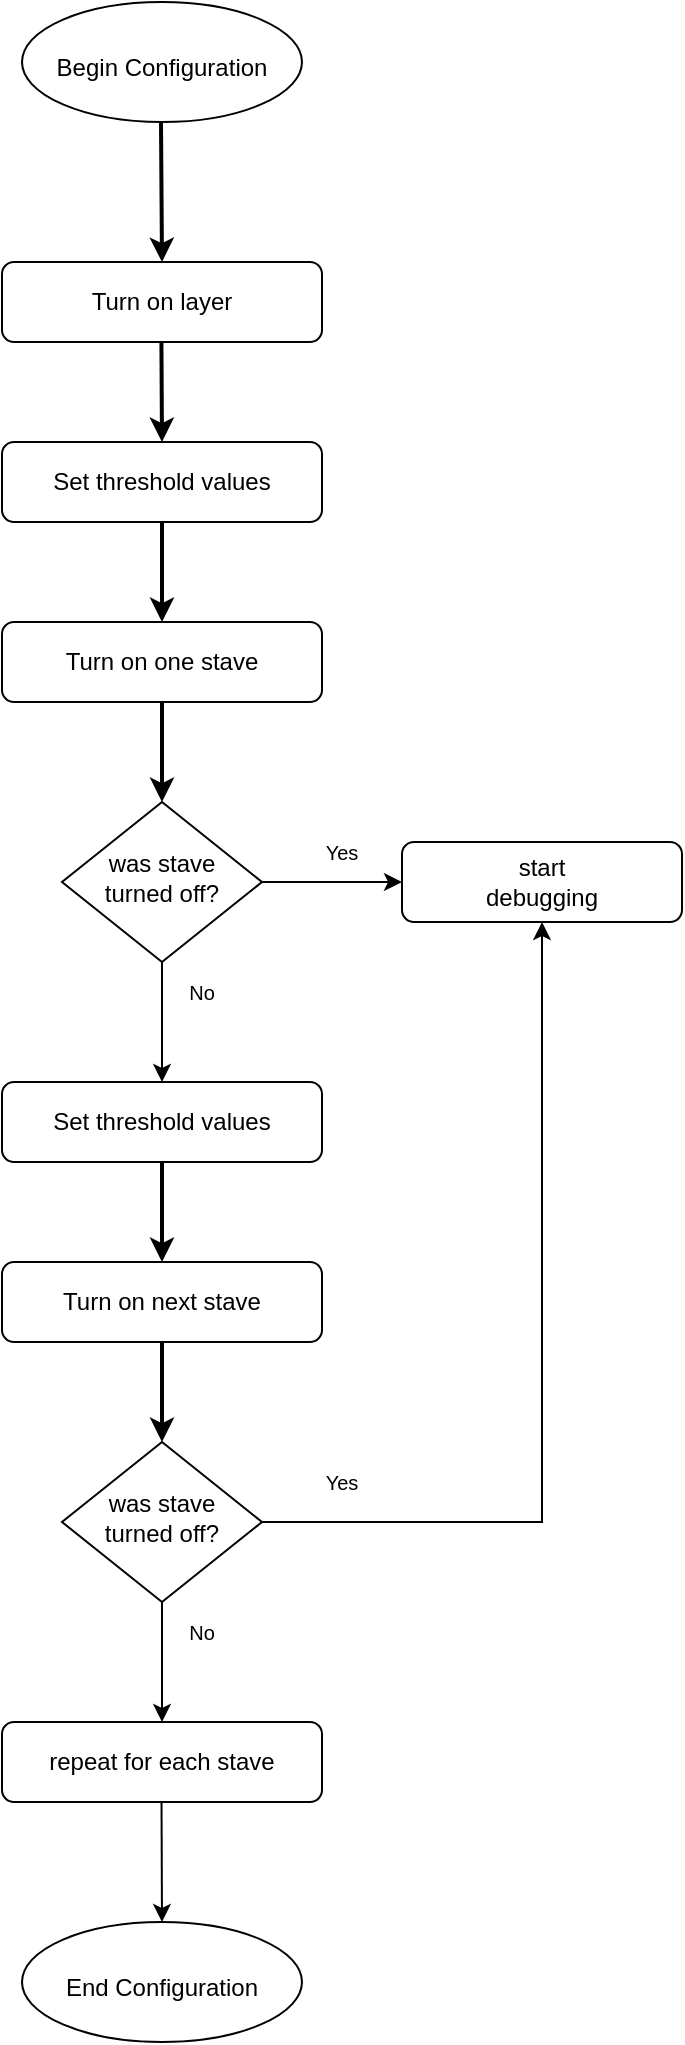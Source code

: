 <mxfile version="16.5.1" type="device"><diagram id="C5RBs43oDa-KdzZeNtuy" name="Page-1"><mxGraphModel dx="677" dy="412" grid="1" gridSize="10" guides="1" tooltips="1" connect="1" arrows="1" fold="1" page="1" pageScale="1" pageWidth="827" pageHeight="1169" math="0" shadow="0"><root><mxCell id="WIyWlLk6GJQsqaUBKTNV-0"/><mxCell id="WIyWlLk6GJQsqaUBKTNV-1" parent="WIyWlLk6GJQsqaUBKTNV-0"/><mxCell id="WIyWlLk6GJQsqaUBKTNV-3" value="Turn on layer" style="rounded=1;whiteSpace=wrap;html=1;fontSize=12;glass=0;strokeWidth=1;shadow=0;" parent="WIyWlLk6GJQsqaUBKTNV-1" vertex="1"><mxGeometry x="170" y="190" width="160" height="40" as="geometry"/></mxCell><mxCell id="eCPxf5-_bDja653G5Xdx-0" value="" style="ellipse;whiteSpace=wrap;html=1;fontSize=22;fillColor=default;" vertex="1" parent="WIyWlLk6GJQsqaUBKTNV-1"><mxGeometry x="180" y="60" width="140" height="60" as="geometry"/></mxCell><mxCell id="eCPxf5-_bDja653G5Xdx-1" value="&lt;font style=&quot;font-size: 12px&quot;&gt;Begin Configuration&lt;/font&gt;" style="text;html=1;strokeColor=none;fillColor=none;align=center;verticalAlign=middle;whiteSpace=wrap;rounded=0;fontSize=22;" vertex="1" parent="WIyWlLk6GJQsqaUBKTNV-1"><mxGeometry x="195" y="75" width="110" height="30" as="geometry"/></mxCell><mxCell id="eCPxf5-_bDja653G5Xdx-2" value="" style="endArrow=classic;html=1;rounded=0;fontSize=12;endSize=6;sourcePerimeterSpacing=0;strokeColor=default;strokeWidth=2;entryX=0.5;entryY=0;entryDx=0;entryDy=0;" edge="1" parent="WIyWlLk6GJQsqaUBKTNV-1" target="WIyWlLk6GJQsqaUBKTNV-3"><mxGeometry width="50" height="50" relative="1" as="geometry"><mxPoint x="249.5" y="120" as="sourcePoint"/><mxPoint x="249.5" y="180" as="targetPoint"/></mxGeometry></mxCell><mxCell id="eCPxf5-_bDja653G5Xdx-3" value="Set threshold values" style="rounded=1;whiteSpace=wrap;html=1;fontSize=12;glass=0;strokeWidth=1;shadow=0;" vertex="1" parent="WIyWlLk6GJQsqaUBKTNV-1"><mxGeometry x="170" y="280" width="160" height="40" as="geometry"/></mxCell><mxCell id="eCPxf5-_bDja653G5Xdx-4" value="" style="endArrow=classic;html=1;rounded=0;fontSize=12;endSize=6;sourcePerimeterSpacing=0;strokeColor=default;strokeWidth=2;" edge="1" parent="WIyWlLk6GJQsqaUBKTNV-1"><mxGeometry width="50" height="50" relative="1" as="geometry"><mxPoint x="250" y="320" as="sourcePoint"/><mxPoint x="250" y="370" as="targetPoint"/></mxGeometry></mxCell><mxCell id="eCPxf5-_bDja653G5Xdx-5" value="" style="endArrow=classic;html=1;rounded=0;fontSize=12;endSize=6;sourcePerimeterSpacing=0;strokeColor=default;strokeWidth=2;entryX=0.5;entryY=0;entryDx=0;entryDy=0;" edge="1" parent="WIyWlLk6GJQsqaUBKTNV-1" target="eCPxf5-_bDja653G5Xdx-3"><mxGeometry width="50" height="50" relative="1" as="geometry"><mxPoint x="249.71" y="230" as="sourcePoint"/><mxPoint x="249.71" y="270" as="targetPoint"/></mxGeometry></mxCell><mxCell id="eCPxf5-_bDja653G5Xdx-8" value="Turn on one stave" style="rounded=1;whiteSpace=wrap;html=1;fontSize=12;glass=0;strokeWidth=1;shadow=0;" vertex="1" parent="WIyWlLk6GJQsqaUBKTNV-1"><mxGeometry x="170" y="370" width="160" height="40" as="geometry"/></mxCell><mxCell id="eCPxf5-_bDja653G5Xdx-9" value="" style="endArrow=classic;html=1;rounded=0;fontSize=12;endSize=6;sourcePerimeterSpacing=0;strokeColor=default;strokeWidth=2;" edge="1" parent="WIyWlLk6GJQsqaUBKTNV-1"><mxGeometry width="50" height="50" relative="1" as="geometry"><mxPoint x="250" y="410" as="sourcePoint"/><mxPoint x="250" y="460" as="targetPoint"/></mxGeometry></mxCell><mxCell id="eCPxf5-_bDja653G5Xdx-16" value="" style="edgeStyle=orthogonalEdgeStyle;rounded=0;orthogonalLoop=1;jettySize=auto;html=1;fontSize=12;startArrow=none;startFill=0;endArrow=classic;endFill=1;sourcePerimeterSpacing=0;strokeColor=default;strokeWidth=1;" edge="1" parent="WIyWlLk6GJQsqaUBKTNV-1" source="eCPxf5-_bDja653G5Xdx-12" target="eCPxf5-_bDja653G5Xdx-15"><mxGeometry relative="1" as="geometry"/></mxCell><mxCell id="eCPxf5-_bDja653G5Xdx-12" value="was stave turned off?" style="rhombus;whiteSpace=wrap;html=1;shadow=0;fontFamily=Helvetica;fontSize=12;align=center;strokeWidth=1;spacing=6;spacingTop=-4;" vertex="1" parent="WIyWlLk6GJQsqaUBKTNV-1"><mxGeometry x="200" y="460" width="100" height="80" as="geometry"/></mxCell><mxCell id="eCPxf5-_bDja653G5Xdx-15" value="" style="rounded=1;whiteSpace=wrap;html=1;shadow=0;strokeWidth=1;spacing=6;spacingTop=-4;" vertex="1" parent="WIyWlLk6GJQsqaUBKTNV-1"><mxGeometry x="370" y="480" width="140" height="40" as="geometry"/></mxCell><mxCell id="eCPxf5-_bDja653G5Xdx-17" value="start debugging" style="text;html=1;strokeColor=none;fillColor=none;align=center;verticalAlign=middle;whiteSpace=wrap;rounded=0;fontSize=12;" vertex="1" parent="WIyWlLk6GJQsqaUBKTNV-1"><mxGeometry x="410" y="485" width="60" height="30" as="geometry"/></mxCell><mxCell id="eCPxf5-_bDja653G5Xdx-18" value="&lt;font style=&quot;font-size: 10px&quot;&gt;Yes&lt;/font&gt;" style="text;html=1;strokeColor=none;fillColor=none;align=center;verticalAlign=middle;whiteSpace=wrap;rounded=0;fontSize=12;" vertex="1" parent="WIyWlLk6GJQsqaUBKTNV-1"><mxGeometry x="310" y="470" width="60" height="30" as="geometry"/></mxCell><mxCell id="eCPxf5-_bDja653G5Xdx-19" value="" style="endArrow=none;html=1;rounded=0;fontSize=10;endSize=6;sourcePerimeterSpacing=0;strokeColor=default;strokeWidth=1;endFill=0;startArrow=classic;startFill=1;" edge="1" parent="WIyWlLk6GJQsqaUBKTNV-1"><mxGeometry width="50" height="50" relative="1" as="geometry"><mxPoint x="250" y="600" as="sourcePoint"/><mxPoint x="250" y="540" as="targetPoint"/></mxGeometry></mxCell><mxCell id="eCPxf5-_bDja653G5Xdx-21" value="No" style="text;html=1;strokeColor=none;fillColor=none;align=center;verticalAlign=middle;whiteSpace=wrap;rounded=0;fontSize=10;" vertex="1" parent="WIyWlLk6GJQsqaUBKTNV-1"><mxGeometry x="240" y="540" width="60" height="30" as="geometry"/></mxCell><mxCell id="eCPxf5-_bDja653G5Xdx-27" value="Set threshold values" style="rounded=1;whiteSpace=wrap;html=1;fontSize=12;glass=0;strokeWidth=1;shadow=0;" vertex="1" parent="WIyWlLk6GJQsqaUBKTNV-1"><mxGeometry x="170" y="600" width="160" height="40" as="geometry"/></mxCell><mxCell id="eCPxf5-_bDja653G5Xdx-28" value="" style="endArrow=classic;html=1;rounded=0;fontSize=12;endSize=6;sourcePerimeterSpacing=0;strokeColor=default;strokeWidth=2;" edge="1" parent="WIyWlLk6GJQsqaUBKTNV-1"><mxGeometry width="50" height="50" relative="1" as="geometry"><mxPoint x="250" y="640" as="sourcePoint"/><mxPoint x="250" y="690" as="targetPoint"/></mxGeometry></mxCell><mxCell id="eCPxf5-_bDja653G5Xdx-29" value="Turn on next stave" style="rounded=1;whiteSpace=wrap;html=1;fontSize=12;glass=0;strokeWidth=1;shadow=0;" vertex="1" parent="WIyWlLk6GJQsqaUBKTNV-1"><mxGeometry x="170" y="690" width="160" height="40" as="geometry"/></mxCell><mxCell id="eCPxf5-_bDja653G5Xdx-30" value="" style="endArrow=classic;html=1;rounded=0;fontSize=12;endSize=6;sourcePerimeterSpacing=0;strokeColor=default;strokeWidth=2;" edge="1" parent="WIyWlLk6GJQsqaUBKTNV-1"><mxGeometry width="50" height="50" relative="1" as="geometry"><mxPoint x="250" y="730" as="sourcePoint"/><mxPoint x="250" y="780" as="targetPoint"/></mxGeometry></mxCell><mxCell id="eCPxf5-_bDja653G5Xdx-31" value="" style="edgeStyle=orthogonalEdgeStyle;rounded=0;orthogonalLoop=1;jettySize=auto;html=1;fontSize=12;startArrow=none;startFill=0;endArrow=classic;endFill=1;sourcePerimeterSpacing=0;strokeColor=default;strokeWidth=1;entryX=0.5;entryY=1;entryDx=0;entryDy=0;" edge="1" parent="WIyWlLk6GJQsqaUBKTNV-1" source="eCPxf5-_bDja653G5Xdx-32" target="eCPxf5-_bDja653G5Xdx-15"><mxGeometry relative="1" as="geometry"><mxPoint x="430" y="600" as="targetPoint"/></mxGeometry></mxCell><mxCell id="eCPxf5-_bDja653G5Xdx-32" value="was stave turned off?" style="rhombus;whiteSpace=wrap;html=1;shadow=0;fontFamily=Helvetica;fontSize=12;align=center;strokeWidth=1;spacing=6;spacingTop=-4;" vertex="1" parent="WIyWlLk6GJQsqaUBKTNV-1"><mxGeometry x="200" y="780" width="100" height="80" as="geometry"/></mxCell><mxCell id="eCPxf5-_bDja653G5Xdx-35" value="&lt;font style=&quot;font-size: 10px&quot;&gt;Yes&lt;/font&gt;" style="text;html=1;strokeColor=none;fillColor=none;align=center;verticalAlign=middle;whiteSpace=wrap;rounded=0;fontSize=12;" vertex="1" parent="WIyWlLk6GJQsqaUBKTNV-1"><mxGeometry x="310" y="790" width="60" height="20" as="geometry"/></mxCell><mxCell id="eCPxf5-_bDja653G5Xdx-36" value="" style="endArrow=none;html=1;rounded=0;fontSize=10;endSize=6;sourcePerimeterSpacing=0;strokeColor=default;strokeWidth=1;endFill=0;startArrow=classic;startFill=1;" edge="1" parent="WIyWlLk6GJQsqaUBKTNV-1"><mxGeometry width="50" height="50" relative="1" as="geometry"><mxPoint x="250" y="920" as="sourcePoint"/><mxPoint x="250" y="860" as="targetPoint"/></mxGeometry></mxCell><mxCell id="eCPxf5-_bDja653G5Xdx-37" value="No" style="text;html=1;strokeColor=none;fillColor=none;align=center;verticalAlign=middle;whiteSpace=wrap;rounded=0;fontSize=10;" vertex="1" parent="WIyWlLk6GJQsqaUBKTNV-1"><mxGeometry x="240" y="860" width="60" height="30" as="geometry"/></mxCell><mxCell id="eCPxf5-_bDja653G5Xdx-38" value="repeat for each stave" style="rounded=1;whiteSpace=wrap;html=1;fontSize=12;glass=0;strokeWidth=1;shadow=0;" vertex="1" parent="WIyWlLk6GJQsqaUBKTNV-1"><mxGeometry x="170" y="920" width="160" height="40" as="geometry"/></mxCell><mxCell id="eCPxf5-_bDja653G5Xdx-39" value="" style="endArrow=classic;html=1;rounded=0;fontSize=10;sourcePerimeterSpacing=0;strokeColor=default;strokeWidth=1;" edge="1" parent="WIyWlLk6GJQsqaUBKTNV-1"><mxGeometry width="50" height="50" relative="1" as="geometry"><mxPoint x="249.76" y="960" as="sourcePoint"/><mxPoint x="250" y="1020" as="targetPoint"/></mxGeometry></mxCell><mxCell id="eCPxf5-_bDja653G5Xdx-40" value="" style="ellipse;whiteSpace=wrap;html=1;fontSize=22;fillColor=default;" vertex="1" parent="WIyWlLk6GJQsqaUBKTNV-1"><mxGeometry x="180" y="1020" width="140" height="60" as="geometry"/></mxCell><mxCell id="eCPxf5-_bDja653G5Xdx-41" value="&lt;font style=&quot;font-size: 12px&quot;&gt;End Configuration&lt;/font&gt;" style="text;html=1;strokeColor=none;fillColor=none;align=center;verticalAlign=middle;whiteSpace=wrap;rounded=0;fontSize=22;" vertex="1" parent="WIyWlLk6GJQsqaUBKTNV-1"><mxGeometry x="195" y="1035" width="110" height="30" as="geometry"/></mxCell></root></mxGraphModel></diagram></mxfile>